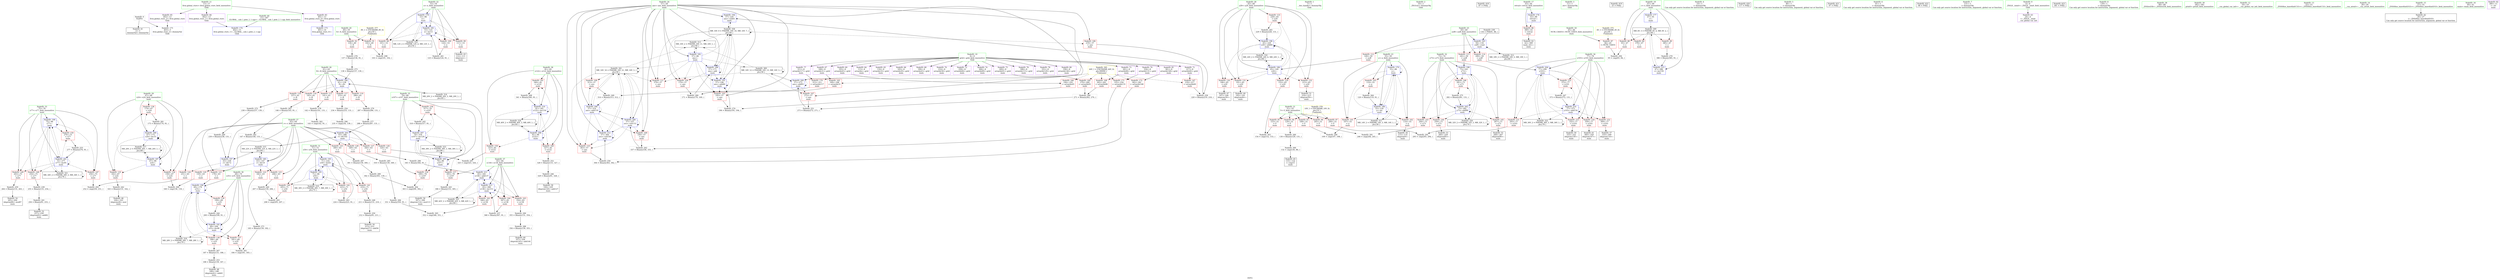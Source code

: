 digraph "SVFG" {
	label="SVFG";

	Node0x558682beabe0 [shape=record,color=grey,label="{NodeID: 0\nNullPtr}"];
	Node0x558682beabe0 -> Node0x558682bf0c40[style=solid];
	Node0x558682beabe0 -> Node0x558682c228b0[style=solid];
	Node0x558682c2b840 [shape=record,color=grey,label="{NodeID: 277\n288 = Binary(287, 131, )\n}"];
	Node0x558682c2b840 -> Node0x558682c1e150[style=solid];
	Node0x558682c1da00 [shape=record,color=blue,label="{NodeID: 194\n57\<--220\nans\<--sub61\nmain\n}"];
	Node0x558682c1da00 -> Node0x558682c49a80[style=dashed];
	Node0x558682c1b690 [shape=record,color=red,label="{NodeID: 111\n379\<--57\n\<--ans\nmain\n}"];
	Node0x558682bee4a0 [shape=record,color=green,label="{NodeID: 28\n65\<--66\ny20\<--y20_field_insensitive\nmain\n}"];
	Node0x558682bee4a0 -> Node0x558682c20350[style=solid];
	Node0x558682bee4a0 -> Node0x558682c20420[style=solid];
	Node0x558682bee4a0 -> Node0x558682c204f0[style=solid];
	Node0x558682bee4a0 -> Node0x558682c205c0[style=solid];
	Node0x558682bee4a0 -> Node0x558682c20690[style=solid];
	Node0x558682bee4a0 -> Node0x558682c231a0[style=solid];
	Node0x558682bee4a0 -> Node0x558682c1dba0[style=solid];
	Node0x558682c2e240 [shape=record,color=grey,label="{NodeID: 305\n352 = cmp(348, 351, )\n}"];
	Node0x558682c20b70 [shape=record,color=red,label="{NodeID: 139\n199\<--69\n\<--x35\nmain\n}"];
	Node0x558682c20b70 -> Node0x558682c276b0[style=solid];
	Node0x558682bf1870 [shape=record,color=black,label="{NodeID: 56\n307\<--306\nidxprom114\<--mul113\nmain\n}"];
	Node0x558682c27fb0 [shape=record,color=grey,label="{NodeID: 250\n212 = Binary(91, 211, )\n}"];
	Node0x558682c27fb0 -> Node0x558682bf1390[style=solid];
	Node0x558682c22230 [shape=record,color=red,label="{NodeID: 167\n218\<--217\n\<--arrayidx60\nmain\n}"];
	Node0x558682c22230 -> Node0x558682c1f330[style=solid];
	Node0x558682c1cea0 [shape=record,color=purple,label="{NodeID: 84\n402\<--13\nllvm.global_ctors_1\<--llvm.global_ctors\nGlob }"];
	Node0x558682c1cea0 -> Node0x558682c227e0[style=solid];
	Node0x558682beaac0 [shape=record,color=green,label="{NodeID: 1\n7\<--1\n__dso_handle\<--dummyObj\nGlob }"];
	Node0x558682c2b9c0 [shape=record,color=grey,label="{NodeID: 278\n142 = Binary(141, 131, )\n}"];
	Node0x558682c2b9c0 -> Node0x558682c2ddc0[style=solid];
	Node0x558682c1dad0 [shape=record,color=blue,label="{NodeID: 195\n71\<--224\nx50\<--inc63\nmain\n}"];
	Node0x558682c1dad0 -> Node0x558682c20c40[style=dashed];
	Node0x558682c1dad0 -> Node0x558682c20d10[style=dashed];
	Node0x558682c1dad0 -> Node0x558682c20de0[style=dashed];
	Node0x558682c1dad0 -> Node0x558682c1d930[style=dashed];
	Node0x558682c1dad0 -> Node0x558682c1dad0[style=dashed];
	Node0x558682c1dad0 -> Node0x558682c3d780[style=dashed];
	Node0x558682c1b760 [shape=record,color=red,label="{NodeID: 112\n149\<--59\n\<--yoff\nmain\n}"];
	Node0x558682c1b760 -> Node0x558682c231a0[style=solid];
	Node0x558682bee570 [shape=record,color=green,label="{NodeID: 29\n67\<--68\nx24\<--x24_field_insensitive\nmain\n}"];
	Node0x558682bee570 -> Node0x558682c20760[style=solid];
	Node0x558682bee570 -> Node0x558682c20830[style=solid];
	Node0x558682bee570 -> Node0x558682c20900[style=solid];
	Node0x558682bee570 -> Node0x558682c23270[style=solid];
	Node0x558682bee570 -> Node0x558682c23410[style=solid];
	Node0x558682c2e3c0 [shape=record,color=grey,label="{NodeID: 306\n160 = cmp(158, 159, )\n}"];
	Node0x558682c20c40 [shape=record,color=red,label="{NodeID: 140\n205\<--71\n\<--x50\nmain\n}"];
	Node0x558682c20c40 -> Node0x558682c2d040[style=solid];
	Node0x558682bf1940 [shape=record,color=black,label="{NodeID: 57\n310\<--309\nidxprom116\<--\nmain\n}"];
	Node0x558682c1e8b0 [shape=record,color=grey,label="{NodeID: 251\n273 = Binary(272, 271, )\n}"];
	Node0x558682c1e8b0 -> Node0x558682c1dee0[style=solid];
	Node0x558682c22300 [shape=record,color=red,label="{NodeID: 168\n262\<--261\n\<--arrayidx86\nmain\n}"];
	Node0x558682c22300 -> Node0x558682c2a7c0[style=solid];
	Node0x558682c1cf70 [shape=record,color=purple,label="{NodeID: 85\n403\<--13\nllvm.global_ctors_2\<--llvm.global_ctors\nGlob }"];
	Node0x558682c1cf70 -> Node0x558682c228b0[style=solid];
	Node0x558682bf0860 [shape=record,color=green,label="{NodeID: 2\n10\<--1\n_ZSt3cin\<--dummyObj\nGlob }"];
	Node0x558682c2bb40 [shape=record,color=grey,label="{NodeID: 279\n287 = Binary(286, 131, )\n}"];
	Node0x558682c2bb40 -> Node0x558682c2b840[style=solid];
	Node0x558682c1dba0 [shape=record,color=blue,label="{NodeID: 196\n65\<--229\ny20\<--add66\nmain\n}"];
	Node0x558682c1dba0 -> Node0x558682c20350[style=dashed];
	Node0x558682c1dba0 -> Node0x558682c20420[style=dashed];
	Node0x558682c1dba0 -> Node0x558682c204f0[style=dashed];
	Node0x558682c1dba0 -> Node0x558682c205c0[style=dashed];
	Node0x558682c1dba0 -> Node0x558682c20690[style=dashed];
	Node0x558682c1dba0 -> Node0x558682c1dba0[style=dashed];
	Node0x558682c1dba0 -> Node0x558682c3c880[style=dashed];
	Node0x558682c1b830 [shape=record,color=red,label="{NodeID: 113\n241\<--59\n\<--yoff\nmain\n}"];
	Node0x558682c1b830 -> Node0x558682c1dd40[style=solid];
	Node0x558682bee640 [shape=record,color=green,label="{NodeID: 30\n69\<--70\nx35\<--x35_field_insensitive\nmain\n}"];
	Node0x558682bee640 -> Node0x558682c209d0[style=solid];
	Node0x558682bee640 -> Node0x558682c20aa0[style=solid];
	Node0x558682bee640 -> Node0x558682c20b70[style=solid];
	Node0x558682bee640 -> Node0x558682c234e0[style=solid];
	Node0x558682bee640 -> Node0x558682c1d860[style=solid];
	Node0x558682c20d10 [shape=record,color=red,label="{NodeID: 141\n210\<--71\n\<--x50\nmain\n}"];
	Node0x558682c20d10 -> Node0x558682c27cb0[style=solid];
	Node0x558682c1ba80 [shape=record,color=black,label="{NodeID: 58\n330\<--329\nidxprom128\<--add127\nmain\n}"];
	Node0x558682c69050 [shape=record,color=black,label="{NodeID: 418\n87 = PHI()\n}"];
	Node0x558682c1ea30 [shape=record,color=grey,label="{NodeID: 252\n328 = Binary(131, 327, )\n}"];
	Node0x558682c1ea30 -> Node0x558682c279b0[style=solid];
	Node0x558682c223d0 [shape=record,color=red,label="{NodeID: 169\n270\<--269\n\<--arrayidx91\nmain\n}"];
	Node0x558682c223d0 -> Node0x558682c2a7c0[style=solid];
	Node0x558682c1d040 [shape=record,color=red,label="{NodeID: 86\n389\<--43\n\<--retval\nmain\n}"];
	Node0x558682c1d040 -> Node0x558682c1bcc0[style=solid];
	Node0x558682bf08f0 [shape=record,color=green,label="{NodeID: 3\n11\<--1\n.str\<--dummyObj\nGlob }"];
	Node0x558682c2bcc0 [shape=record,color=grey,label="{NodeID: 280\n171 = Binary(170, 169, )\n}"];
	Node0x558682c2bcc0 -> Node0x558682c23340[style=solid];
	Node0x558682c1dc70 [shape=record,color=blue,label="{NodeID: 197\n63\<--239\nr\<--div72\nmain\n}"];
	Node0x558682c1dc70 -> Node0x558682c1ff40[style=dashed];
	Node0x558682c1dc70 -> Node0x558682c3c790[style=dashed];
	Node0x558682c1b900 [shape=record,color=red,label="{NodeID: 114\n290\<--59\n\<--yoff\nmain\n}"];
	Node0x558682c1b900 -> Node0x558682c1e220[style=solid];
	Node0x558682bee710 [shape=record,color=green,label="{NodeID: 31\n71\<--72\nx50\<--x50_field_insensitive\nmain\n}"];
	Node0x558682bee710 -> Node0x558682c20c40[style=solid];
	Node0x558682bee710 -> Node0x558682c20d10[style=solid];
	Node0x558682bee710 -> Node0x558682c20de0[style=solid];
	Node0x558682bee710 -> Node0x558682c1d930[style=solid];
	Node0x558682bee710 -> Node0x558682c1dad0[style=solid];
	Node0x558682c20de0 [shape=record,color=red,label="{NodeID: 142\n223\<--71\n\<--x50\nmain\n}"];
	Node0x558682c20de0 -> Node0x558682c2a340[style=solid];
	Node0x558682c1bb10 [shape=record,color=black,label="{NodeID: 59\n333\<--332\nidxprom130\<--\nmain\n}"];
	Node0x558682c689b0 [shape=record,color=black,label="{NodeID: 419\n25 = PHI()\n}"];
	Node0x558682c1ebb0 [shape=record,color=grey,label="{NodeID: 253\n188 = Binary(139, 187, )\n}"];
	Node0x558682c1ebb0 -> Node0x558682bf11f0[style=solid];
	Node0x558682c224a0 [shape=record,color=red,label="{NodeID: 170\n312\<--311\n\<--arrayidx117\nmain\n}"];
	Node0x558682c224a0 -> Node0x558682c27e30[style=solid];
	Node0x558682c1d110 [shape=record,color=red,label="{NodeID: 87\n94\<--45\n\<--NUM_CASES\nmain\n}"];
	Node0x558682c1d110 -> Node0x558682c2d1c0[style=solid];
	Node0x558682bef400 [shape=record,color=green,label="{NodeID: 4\n14\<--1\n\<--dummyObj\nCan only get source location for instruction, argument, global var or function.}"];
	Node0x558682c2be40 [shape=record,color=grey,label="{NodeID: 281\n175 = Binary(174, 91, )\n}"];
	Node0x558682c2be40 -> Node0x558682c23410[style=solid];
	Node0x558682c1dd40 [shape=record,color=blue,label="{NodeID: 198\n73\<--241\ny73\<--\nmain\n}"];
	Node0x558682c1dd40 -> Node0x558682c20eb0[style=dashed];
	Node0x558682c1dd40 -> Node0x558682c20f80[style=dashed];
	Node0x558682c1dd40 -> Node0x558682c21050[style=dashed];
	Node0x558682c1dd40 -> Node0x558682c21120[style=dashed];
	Node0x558682c1dd40 -> Node0x558682c1e080[style=dashed];
	Node0x558682c1dd40 -> Node0x558682c3dc80[style=dashed];
	Node0x558682c1b9d0 [shape=record,color=red,label="{NodeID: 115\n141\<--61\n\<--R\nmain\n}"];
	Node0x558682c1b9d0 -> Node0x558682c2b9c0[style=solid];
	Node0x558682bee7e0 [shape=record,color=green,label="{NodeID: 32\n73\<--74\ny73\<--y73_field_insensitive\nmain\n}"];
	Node0x558682bee7e0 -> Node0x558682c20eb0[style=solid];
	Node0x558682bee7e0 -> Node0x558682c20f80[style=solid];
	Node0x558682bee7e0 -> Node0x558682c21050[style=solid];
	Node0x558682bee7e0 -> Node0x558682c21120[style=solid];
	Node0x558682bee7e0 -> Node0x558682c1dd40[style=solid];
	Node0x558682bee7e0 -> Node0x558682c1e080[style=solid];
	Node0x558682c3a180 [shape=record,color=black,label="{NodeID: 309\nMR_6V_3 = PHI(MR_6V_4, MR_6V_2, )\npts\{48 \}\n}"];
	Node0x558682c3a180 -> Node0x558682c1d1e0[style=dashed];
	Node0x558682c3a180 -> Node0x558682c1d2b0[style=dashed];
	Node0x558682c3a180 -> Node0x558682c1d380[style=dashed];
	Node0x558682c3a180 -> Node0x558682c25940[style=dashed];
	Node0x558682c20eb0 [shape=record,color=red,label="{NodeID: 143\n244\<--73\n\<--y73\nmain\n}"];
	Node0x558682c20eb0 -> Node0x558682c2cd40[style=solid];
	Node0x558682c1bba0 [shape=record,color=black,label="{NodeID: 60\n357\<--356\nidxprom145\<--add144\nmain\n}"];
	Node0x558682c69270 [shape=record,color=black,label="{NodeID: 420\n117 = PHI()\n}"];
	Node0x558682c1ed30 [shape=record,color=grey,label="{NodeID: 254\n234 = Binary(233, 131, )\n}"];
	Node0x558682c1ed30 -> Node0x558682c2d4c0[style=solid];
	Node0x558682c22570 [shape=record,color=red,label="{NodeID: 171\n335\<--334\n\<--arrayidx131\nmain\n}"];
	Node0x558682c22570 -> Node0x558682c2a1c0[style=solid];
	Node0x558682c1d1e0 [shape=record,color=red,label="{NodeID: 88\n93\<--47\n\<--c\nmain\n}"];
	Node0x558682c1d1e0 -> Node0x558682c2d1c0[style=solid];
	Node0x558682bef490 [shape=record,color=green,label="{NodeID: 5\n86\<--1\n\<--dummyObj\nCan only get source location for instruction, argument, global var or function.}"];
	Node0x558682c2bfc0 [shape=record,color=grey,label="{NodeID: 282\n147 = Binary(146, 131, )\n}"];
	Node0x558682c2bfc0 -> Node0x558682c230d0[style=solid];
	Node0x558682c1de10 [shape=record,color=blue,label="{NodeID: 199\n75\<--86\nx77\<--\nmain\n}"];
	Node0x558682c1de10 -> Node0x558682c211f0[style=dashed];
	Node0x558682c1de10 -> Node0x558682c212c0[style=dashed];
	Node0x558682c1de10 -> Node0x558682c21390[style=dashed];
	Node0x558682c1de10 -> Node0x558682c21460[style=dashed];
	Node0x558682c1de10 -> Node0x558682c1de10[style=dashed];
	Node0x558682c1de10 -> Node0x558682c1dfb0[style=dashed];
	Node0x558682c1de10 -> Node0x558682c3e180[style=dashed];
	Node0x558682c1f8c0 [shape=record,color=red,label="{NodeID: 116\n145\<--61\n\<--R\nmain\n}"];
	Node0x558682c1f8c0 -> Node0x558682c2c140[style=solid];
	Node0x558682bee8b0 [shape=record,color=green,label="{NodeID: 33\n75\<--76\nx77\<--x77_field_insensitive\nmain\n}"];
	Node0x558682bee8b0 -> Node0x558682c211f0[style=solid];
	Node0x558682bee8b0 -> Node0x558682c212c0[style=solid];
	Node0x558682bee8b0 -> Node0x558682c21390[style=solid];
	Node0x558682bee8b0 -> Node0x558682c21460[style=solid];
	Node0x558682bee8b0 -> Node0x558682c1de10[style=solid];
	Node0x558682bee8b0 -> Node0x558682c1dfb0[style=solid];
	Node0x558682c3a680 [shape=record,color=black,label="{NodeID: 310\nMR_12V_2 = PHI(MR_12V_4, MR_12V_1, )\npts\{54 \}\n}"];
	Node0x558682c3a680 -> Node0x558682c22b20[style=dashed];
	Node0x558682c20f80 [shape=record,color=red,label="{NodeID: 144\n259\<--73\n\<--y73\nmain\n}"];
	Node0x558682c20f80 -> Node0x558682bf1600[style=solid];
	Node0x558682c1bc30 [shape=record,color=black,label="{NodeID: 61\n360\<--359\nidxprom147\<--\nmain\n}"];
	Node0x558682c69370 [shape=record,color=black,label="{NodeID: 421\n97 = PHI()\n}"];
	Node0x558682c1eeb0 [shape=record,color=grey,label="{NodeID: 255\n277 = Binary(276, 91, )\n}"];
	Node0x558682c1eeb0 -> Node0x558682c1dfb0[style=solid];
	Node0x558682c22640 [shape=record,color=red,label="{NodeID: 172\n362\<--361\n\<--arrayidx148\nmain\n}"];
	Node0x558682c22640 -> Node0x558682c1f030[style=solid];
	Node0x558682c1d2b0 [shape=record,color=red,label="{NodeID: 89\n378\<--47\n\<--c\nmain\n}"];
	Node0x558682bef520 [shape=record,color=green,label="{NodeID: 6\n91\<--1\n\<--dummyObj\nCan only get source location for instruction, argument, global var or function.}"];
	Node0x558682c2c140 [shape=record,color=grey,label="{NodeID: 283\n146 = Binary(145, 91, )\n}"];
	Node0x558682c2c140 -> Node0x558682c2bfc0[style=solid];
	Node0x558682c1dee0 [shape=record,color=blue,label="{NodeID: 200\n57\<--273\nans\<--add93\nmain\n}"];
	Node0x558682c1dee0 -> Node0x558682c1b350[style=dashed];
	Node0x558682c1dee0 -> Node0x558682c1dee0[style=dashed];
	Node0x558682c1dee0 -> Node0x558682c4d990[style=dashed];
	Node0x558682c1f990 [shape=record,color=red,label="{NodeID: 117\n233\<--61\n\<--R\nmain\n}"];
	Node0x558682c1f990 -> Node0x558682c1ed30[style=solid];
	Node0x558682bee980 [shape=record,color=green,label="{NodeID: 34\n77\<--78\ny103\<--y103_field_insensitive\nmain\n}"];
	Node0x558682bee980 -> Node0x558682c21530[style=solid];
	Node0x558682bee980 -> Node0x558682c21600[style=solid];
	Node0x558682bee980 -> Node0x558682c216d0[style=solid];
	Node0x558682bee980 -> Node0x558682c217a0[style=solid];
	Node0x558682bee980 -> Node0x558682c21870[style=solid];
	Node0x558682bee980 -> Node0x558682c1e220[style=solid];
	Node0x558682bee980 -> Node0x558682c25870[style=solid];
	Node0x558682c3ab80 [shape=record,color=black,label="{NodeID: 311\nMR_14V_2 = PHI(MR_14V_3, MR_14V_1, )\npts\{56 \}\n}"];
	Node0x558682c3ab80 -> Node0x558682c22bf0[style=dashed];
	Node0x558682c3ab80 -> Node0x558682c3ab80[style=dashed];
	Node0x558682c21050 [shape=record,color=red,label="{NodeID: 145\n267\<--73\n\<--y73\nmain\n}"];
	Node0x558682c21050 -> Node0x558682bf17a0[style=solid];
	Node0x558682c1bcc0 [shape=record,color=black,label="{NodeID: 62\n42\<--389\nmain_ret\<--\nmain\n}"];
	Node0x558682c694d0 [shape=record,color=black,label="{NodeID: 422\n98 = PHI()\n}"];
	Node0x558682c1f030 [shape=record,color=grey,label="{NodeID: 256\n364 = Binary(363, 362, )\n}"];
	Node0x558682c1f030 -> Node0x558682c256d0[style=solid];
	Node0x558682c22710 [shape=record,color=blue,label="{NodeID: 173\n401\<--14\nllvm.global_ctors_0\<--\nGlob }"];
	Node0x558682c1d380 [shape=record,color=red,label="{NodeID: 90\n385\<--47\n\<--c\nmain\n}"];
	Node0x558682c1d380 -> Node0x558682c2adc0[style=solid];
	Node0x558682bef5b0 [shape=record,color=green,label="{NodeID: 7\n131\<--1\n\<--dummyObj\nCan only get source location for instruction, argument, global var or function.}"];
	Node0x558682c2c2c0 [shape=record,color=grey,label="{NodeID: 284\n351 = Binary(350, 91, )\n}"];
	Node0x558682c2c2c0 -> Node0x558682c2e240[style=solid];
	Node0x558682c1dfb0 [shape=record,color=blue,label="{NodeID: 201\n75\<--277\nx77\<--inc95\nmain\n}"];
	Node0x558682c1dfb0 -> Node0x558682c211f0[style=dashed];
	Node0x558682c1dfb0 -> Node0x558682c212c0[style=dashed];
	Node0x558682c1dfb0 -> Node0x558682c21390[style=dashed];
	Node0x558682c1dfb0 -> Node0x558682c21460[style=dashed];
	Node0x558682c1dfb0 -> Node0x558682c1de10[style=dashed];
	Node0x558682c1dfb0 -> Node0x558682c1dfb0[style=dashed];
	Node0x558682c1dfb0 -> Node0x558682c3e180[style=dashed];
	Node0x558682c1fa60 [shape=record,color=red,label="{NodeID: 118\n237\<--61\n\<--R\nmain\n}"];
	Node0x558682c1fa60 -> Node0x558682c2b0c0[style=solid];
	Node0x558682beea50 [shape=record,color=green,label="{NodeID: 35\n79\<--80\nx107\<--x107_field_insensitive\nmain\n}"];
	Node0x558682beea50 -> Node0x558682c21940[style=solid];
	Node0x558682beea50 -> Node0x558682c21a10[style=solid];
	Node0x558682beea50 -> Node0x558682c21ae0[style=solid];
	Node0x558682beea50 -> Node0x558682c1e2f0[style=solid];
	Node0x558682beea50 -> Node0x558682c1e490[style=solid];
	Node0x558682c24050 [shape=record,color=yellow,style=double,label="{NodeID: 395\n44V_1 = ENCHI(MR_44V_0)\npts\{90000 \}\nFun[main]}"];
	Node0x558682c24050 -> Node0x558682c22090[style=dashed];
	Node0x558682c24050 -> Node0x558682c22160[style=dashed];
	Node0x558682c24050 -> Node0x558682c22230[style=dashed];
	Node0x558682c24050 -> Node0x558682c22300[style=dashed];
	Node0x558682c24050 -> Node0x558682c223d0[style=dashed];
	Node0x558682c24050 -> Node0x558682c224a0[style=dashed];
	Node0x558682c24050 -> Node0x558682c22570[style=dashed];
	Node0x558682c24050 -> Node0x558682c22640[style=dashed];
	Node0x558682c3b080 [shape=record,color=black,label="{NodeID: 312\nMR_18V_2 = PHI(MR_18V_3, MR_18V_1, )\npts\{60 \}\n}"];
	Node0x558682c3b080 -> Node0x558682c22f30[style=dashed];
	Node0x558682c21120 [shape=record,color=red,label="{NodeID: 146\n281\<--73\n\<--y73\nmain\n}"];
	Node0x558682c21120 -> Node0x558682c2b540[style=solid];
	Node0x558682c1bd90 [shape=record,color=purple,label="{NodeID: 63\n24\<--4\n\<--_ZStL8__ioinit\n__cxx_global_var_init\n}"];
	Node0x558682c695a0 [shape=record,color=black,label="{NodeID: 423\n381 = PHI()\n}"];
	Node0x558682c1f1b0 [shape=record,color=grey,label="{NodeID: 257\n368 = Binary(367, 91, )\n}"];
	Node0x558682c1f1b0 -> Node0x558682c257a0[style=solid];
	Node0x558682c227e0 [shape=record,color=blue,label="{NodeID: 174\n402\<--15\nllvm.global_ctors_1\<--_GLOBAL__sub_I_ploh_2_1.cpp\nGlob }"];
	Node0x558682c1d450 [shape=record,color=red,label="{NodeID: 91\n102\<--49\n\<--X\nmain\n}"];
	Node0x558682c1d450 -> Node0x558682c2d7c0[style=solid];
	Node0x558682beaf00 [shape=record,color=green,label="{NodeID: 8\n139\<--1\n\<--dummyObj\nCan only get source location for instruction, argument, global var or function.}"];
	Node0x558682c2c440 [shape=record,color=grey,label="{NodeID: 285\n350 = Binary(139, 349, )\n}"];
	Node0x558682c2c440 -> Node0x558682c2c2c0[style=solid];
	Node0x558682c1e080 [shape=record,color=blue,label="{NodeID: 202\n73\<--282\ny73\<--add98\nmain\n}"];
	Node0x558682c1e080 -> Node0x558682c20eb0[style=dashed];
	Node0x558682c1e080 -> Node0x558682c20f80[style=dashed];
	Node0x558682c1e080 -> Node0x558682c21050[style=dashed];
	Node0x558682c1e080 -> Node0x558682c21120[style=dashed];
	Node0x558682c1e080 -> Node0x558682c1e080[style=dashed];
	Node0x558682c1e080 -> Node0x558682c3dc80[style=dashed];
	Node0x558682c1fb30 [shape=record,color=red,label="{NodeID: 119\n286\<--61\n\<--R\nmain\n}"];
	Node0x558682c1fb30 -> Node0x558682c2bb40[style=solid];
	Node0x558682beeb20 [shape=record,color=green,label="{NodeID: 36\n81\<--82\nx122\<--x122_field_insensitive\nmain\n}"];
	Node0x558682beeb20 -> Node0x558682c21bb0[style=solid];
	Node0x558682beeb20 -> Node0x558682c21c80[style=solid];
	Node0x558682beeb20 -> Node0x558682c21d50[style=solid];
	Node0x558682beeb20 -> Node0x558682c1e560[style=solid];
	Node0x558682beeb20 -> Node0x558682c1e700[style=solid];
	Node0x558682c3b580 [shape=record,color=black,label="{NodeID: 313\nMR_16V_2 = PHI(MR_16V_11, MR_16V_1, )\npts\{58 \}\n}"];
	Node0x558682c3b580 -> Node0x558682c22e60[style=dashed];
	Node0x558682c211f0 [shape=record,color=red,label="{NodeID: 147\n250\<--75\n\<--x77\nmain\n}"];
	Node0x558682c211f0 -> Node0x558682c2cec0[style=solid];
	Node0x558682c1be60 [shape=record,color=purple,label="{NodeID: 64\n113\<--8\narrayidx\<--grid\nmain\n}"];
	Node0x558682c44580 [shape=record,color=black,label="{NodeID: 341\nMR_16V_16 = PHI(MR_16V_21, MR_16V_3, )\npts\{58 \}\n}"];
	Node0x558682c44580 -> Node0x558682c1b420[style=dashed];
	Node0x558682c44580 -> Node0x558682c1b4f0[style=dashed];
	Node0x558682c44580 -> Node0x558682c1b5c0[style=dashed];
	Node0x558682c44580 -> Node0x558682c1b690[style=dashed];
	Node0x558682c44580 -> Node0x558682c1e3c0[style=dashed];
	Node0x558682c44580 -> Node0x558682c1e630[style=dashed];
	Node0x558682c44580 -> Node0x558682c256d0[style=dashed];
	Node0x558682c44580 -> Node0x558682c3b580[style=dashed];
	Node0x558682c44580 -> Node0x558682c44580[style=dashed];
	Node0x558682c1f330 [shape=record,color=grey,label="{NodeID: 258\n220 = Binary(219, 218, )\n}"];
	Node0x558682c1f330 -> Node0x558682c1da00[style=solid];
	Node0x558682c228b0 [shape=record,color=blue, style = dotted,label="{NodeID: 175\n403\<--3\nllvm.global_ctors_2\<--dummyVal\nGlob }"];
	Node0x558682c1d520 [shape=record,color=red,label="{NodeID: 92\n136\<--49\n\<--X\nmain\n}"];
	Node0x558682c1d520 -> Node0x558682c2b6c0[style=solid];
	Node0x558682beaf90 [shape=record,color=green,label="{NodeID: 9\n4\<--6\n_ZStL8__ioinit\<--_ZStL8__ioinit_field_insensitive\nGlob }"];
	Node0x558682beaf90 -> Node0x558682c1bd90[style=solid];
	Node0x558682c4d990 [shape=record,color=black,label="{NodeID: 369\nMR_16V_12 = PHI(MR_16V_13, MR_16V_3, )\npts\{58 \}\n}"];
	Node0x558682c4d990 -> Node0x558682c1b350[style=dashed];
	Node0x558682c4d990 -> Node0x558682c1b690[style=dashed];
	Node0x558682c4d990 -> Node0x558682c1dee0[style=dashed];
	Node0x558682c4d990 -> Node0x558682c3b580[style=dashed];
	Node0x558682c4d990 -> Node0x558682c4d990[style=dashed];
	Node0x558682c2c5c0 [shape=record,color=grey,label="{NodeID: 286\n345 = Binary(344, 91, )\n}"];
	Node0x558682c2c5c0 -> Node0x558682c1e7d0[style=solid];
	Node0x558682c1e150 [shape=record,color=blue,label="{NodeID: 203\n63\<--288\nr\<--div102\nmain\n}"];
	Node0x558682c1e150 -> Node0x558682c20010[style=dashed];
	Node0x558682c1e150 -> Node0x558682c200e0[style=dashed];
	Node0x558682c1e150 -> Node0x558682c201b0[style=dashed];
	Node0x558682c1e150 -> Node0x558682c20280[style=dashed];
	Node0x558682c1e150 -> Node0x558682c3c790[style=dashed];
	Node0x558682c1fc00 [shape=record,color=red,label="{NodeID: 120\n159\<--63\n\<--r\nmain\n}"];
	Node0x558682c1fc00 -> Node0x558682c2e3c0[style=solid];
	Node0x558682beebf0 [shape=record,color=green,label="{NodeID: 37\n83\<--84\nx136\<--x136_field_insensitive\nmain\n}"];
	Node0x558682beebf0 -> Node0x558682c21e20[style=solid];
	Node0x558682beebf0 -> Node0x558682c21ef0[style=solid];
	Node0x558682beebf0 -> Node0x558682c21fc0[style=solid];
	Node0x558682beebf0 -> Node0x558682c1e7d0[style=solid];
	Node0x558682beebf0 -> Node0x558682c257a0[style=solid];
	Node0x558682c3ba80 [shape=record,color=black,label="{NodeID: 314\nMR_20V_2 = PHI(MR_20V_3, MR_20V_1, )\npts\{62 \}\n}"];
	Node0x558682c3ba80 -> Node0x558682c23000[style=dashed];
	Node0x558682c212c0 [shape=record,color=red,label="{NodeID: 148\n254\<--75\n\<--x77\nmain\n}"];
	Node0x558682c212c0 -> Node0x558682c26f30[style=solid];
	Node0x558682c1bf30 [shape=record,color=purple,label="{NodeID: 65\n116\<--8\narrayidx10\<--grid\nmain\n}"];
	Node0x558682c1f4b0 [shape=record,color=grey,label="{NodeID: 259\n264 = Binary(131, 263, )\n}"];
	Node0x558682c1f4b0 -> Node0x558682bf16d0[style=solid];
	Node0x558682c22980 [shape=record,color=blue,label="{NodeID: 176\n43\<--86\nretval\<--\nmain\n}"];
	Node0x558682c22980 -> Node0x558682c1d040[style=dashed];
	Node0x558682c1d5f0 [shape=record,color=red,label="{NodeID: 93\n108\<--51\n\<--Y\nmain\n}"];
	Node0x558682c1d5f0 -> Node0x558682c2d940[style=solid];
	Node0x558682beb020 [shape=record,color=green,label="{NodeID: 10\n8\<--9\ngrid\<--grid_field_insensitive\nGlob }"];
	Node0x558682beb020 -> Node0x558682c1be60[style=solid];
	Node0x558682beb020 -> Node0x558682c1bf30[style=solid];
	Node0x558682beb020 -> Node0x558682c1c000[style=solid];
	Node0x558682beb020 -> Node0x558682c1c0d0[style=solid];
	Node0x558682beb020 -> Node0x558682c1c1a0[style=solid];
	Node0x558682beb020 -> Node0x558682c1c270[style=solid];
	Node0x558682beb020 -> Node0x558682c1c340[style=solid];
	Node0x558682beb020 -> Node0x558682c1c410[style=solid];
	Node0x558682beb020 -> Node0x558682c1c4e0[style=solid];
	Node0x558682beb020 -> Node0x558682c1c5b0[style=solid];
	Node0x558682beb020 -> Node0x558682c1c680[style=solid];
	Node0x558682beb020 -> Node0x558682c1c750[style=solid];
	Node0x558682beb020 -> Node0x558682c1c820[style=solid];
	Node0x558682beb020 -> Node0x558682c1c8f0[style=solid];
	Node0x558682beb020 -> Node0x558682c1c9c0[style=solid];
	Node0x558682beb020 -> Node0x558682c1ca90[style=solid];
	Node0x558682beb020 -> Node0x558682c1cb60[style=solid];
	Node0x558682beb020 -> Node0x558682c1cc30[style=solid];
	Node0x558682c2c740 [shape=record,color=grey,label="{NodeID: 287\n301 = Binary(139, 300, )\n}"];
	Node0x558682c2c740 -> Node0x558682c2ca40[style=solid];
	Node0x558682c1e220 [shape=record,color=blue,label="{NodeID: 204\n77\<--290\ny103\<--\nmain\n}"];
	Node0x558682c1e220 -> Node0x558682c21530[style=dashed];
	Node0x558682c1e220 -> Node0x558682c21600[style=dashed];
	Node0x558682c1e220 -> Node0x558682c216d0[style=dashed];
	Node0x558682c1e220 -> Node0x558682c217a0[style=dashed];
	Node0x558682c1e220 -> Node0x558682c21870[style=dashed];
	Node0x558682c1e220 -> Node0x558682c25870[style=dashed];
	Node0x558682c1e220 -> Node0x558682c3e680[style=dashed];
	Node0x558682c1fcd0 [shape=record,color=red,label="{NodeID: 121\n178\<--63\n\<--r\nmain\n}"];
	Node0x558682c1fcd0 -> Node0x558682c234e0[style=solid];
	Node0x558682beecc0 [shape=record,color=green,label="{NodeID: 38\n88\<--89\n_ZNSirsERi\<--_ZNSirsERi_field_insensitive\n}"];
	Node0x558682c3c790 [shape=record,color=black,label="{NodeID: 315\nMR_22V_2 = PHI(MR_22V_4, MR_22V_1, )\npts\{64 \}\n}"];
	Node0x558682c3c790 -> Node0x558682c230d0[style=dashed];
	Node0x558682c3c790 -> Node0x558682c1dc70[style=dashed];
	Node0x558682c3c790 -> Node0x558682c1e150[style=dashed];
	Node0x558682c21390 [shape=record,color=red,label="{NodeID: 149\n263\<--75\n\<--x77\nmain\n}"];
	Node0x558682c21390 -> Node0x558682c1f4b0[style=solid];
	Node0x558682c1c000 [shape=record,color=purple,label="{NodeID: 66\n165\<--8\narrayidx29\<--grid\nmain\n}"];
	Node0x558682c1f630 [shape=record,color=grey,label="{NodeID: 260\n130 = Binary(129, 131, )\n}"];
	Node0x558682c1f630 -> Node0x558682c2dac0[style=solid];
	Node0x558682c22a50 [shape=record,color=blue,label="{NodeID: 177\n47\<--91\nc\<--\nmain\n}"];
	Node0x558682c22a50 -> Node0x558682c3a180[style=dashed];
	Node0x558682c1d6c0 [shape=record,color=red,label="{NodeID: 94\n129\<--51\n\<--Y\nmain\n}"];
	Node0x558682c1d6c0 -> Node0x558682c1f630[style=solid];
	Node0x558682bef6a0 [shape=record,color=green,label="{NodeID: 11\n13\<--17\nllvm.global_ctors\<--llvm.global_ctors_field_insensitive\nGlob }"];
	Node0x558682bef6a0 -> Node0x558682c1cdd0[style=solid];
	Node0x558682bef6a0 -> Node0x558682c1cea0[style=solid];
	Node0x558682bef6a0 -> Node0x558682c1cf70[style=solid];
	Node0x558682c2c8c0 [shape=record,color=grey,label="{NodeID: 288\n356 = Binary(139, 355, )\n}"];
	Node0x558682c2c8c0 -> Node0x558682c1bba0[style=solid];
	Node0x558682c1e2f0 [shape=record,color=blue,label="{NodeID: 205\n79\<--86\nx107\<--\nmain\n}"];
	Node0x558682c1e2f0 -> Node0x558682c21940[style=dashed];
	Node0x558682c1e2f0 -> Node0x558682c21a10[style=dashed];
	Node0x558682c1e2f0 -> Node0x558682c21ae0[style=dashed];
	Node0x558682c1e2f0 -> Node0x558682c1e2f0[style=dashed];
	Node0x558682c1e2f0 -> Node0x558682c1e490[style=dashed];
	Node0x558682c1e2f0 -> Node0x558682c3eb80[style=dashed];
	Node0x558682c1fda0 [shape=record,color=red,label="{NodeID: 122\n182\<--63\n\<--r\nmain\n}"];
	Node0x558682c1fda0 -> Node0x558682c2af40[style=solid];
	Node0x558682bf0aa0 [shape=record,color=green,label="{NodeID: 39\n382\<--383\nprintf\<--printf_field_insensitive\n}"];
	Node0x558682c3c880 [shape=record,color=black,label="{NodeID: 316\nMR_24V_2 = PHI(MR_24V_6, MR_24V_1, )\npts\{66 \}\n}"];
	Node0x558682c3c880 -> Node0x558682c231a0[style=dashed];
	Node0x558682c3c880 -> Node0x558682c3c880[style=dashed];
	Node0x558682c21460 [shape=record,color=red,label="{NodeID: 150\n276\<--75\n\<--x77\nmain\n}"];
	Node0x558682c21460 -> Node0x558682c1eeb0[style=solid];
	Node0x558682c1c0d0 [shape=record,color=purple,label="{NodeID: 67\n168\<--8\narrayidx31\<--grid\nmain\n}"];
	Node0x558682c1c0d0 -> Node0x558682c22090[style=solid];
	Node0x558682c1f7b0 [shape=record,color=grey,label="{NodeID: 261\n125 = Binary(124, 91, )\n}"];
	Node0x558682c1f7b0 -> Node0x558682c22d90[style=solid];
	Node0x558682c22b20 [shape=record,color=blue,label="{NodeID: 178\n53\<--86\nx\<--\nmain\n}"];
	Node0x558682c22b20 -> Node0x558682c1ac00[style=dashed];
	Node0x558682c22b20 -> Node0x558682c1acd0[style=dashed];
	Node0x558682c22b20 -> Node0x558682c1ada0[style=dashed];
	Node0x558682c22b20 -> Node0x558682c22d90[style=dashed];
	Node0x558682c22b20 -> Node0x558682c3a680[style=dashed];
	Node0x558682c1d790 [shape=record,color=red,label="{NodeID: 95\n153\<--51\n\<--Y\nmain\n}"];
	Node0x558682c1d790 -> Node0x558682c2df40[style=solid];
	Node0x558682bef770 [shape=record,color=green,label="{NodeID: 12\n18\<--19\n__cxx_global_var_init\<--__cxx_global_var_init_field_insensitive\n}"];
	Node0x558682c2ca40 [shape=record,color=grey,label="{NodeID: 289\n302 = Binary(301, 139, )\n}"];
	Node0x558682c2ca40 -> Node0x558682c2e0c0[style=solid];
	Node0x558682c1e3c0 [shape=record,color=blue,label="{NodeID: 206\n57\<--314\nans\<--add118\nmain\n}"];
	Node0x558682c1e3c0 -> Node0x558682c1b420[style=dashed];
	Node0x558682c1e3c0 -> Node0x558682c1b4f0[style=dashed];
	Node0x558682c1e3c0 -> Node0x558682c1b5c0[style=dashed];
	Node0x558682c1e3c0 -> Node0x558682c1e3c0[style=dashed];
	Node0x558682c1e3c0 -> Node0x558682c1e630[style=dashed];
	Node0x558682c1e3c0 -> Node0x558682c256d0[style=dashed];
	Node0x558682c1e3c0 -> Node0x558682c44580[style=dashed];
	Node0x558682c1fe70 [shape=record,color=red,label="{NodeID: 123\n206\<--63\n\<--r\nmain\n}"];
	Node0x558682c1fe70 -> Node0x558682c270b0[style=solid];
	Node0x558682bf0b70 [shape=record,color=green,label="{NodeID: 40\n15\<--397\n_GLOBAL__sub_I_ploh_2_1.cpp\<--_GLOBAL__sub_I_ploh_2_1.cpp_field_insensitive\n}"];
	Node0x558682bf0b70 -> Node0x558682c227e0[style=solid];
	Node0x558682c3cd80 [shape=record,color=black,label="{NodeID: 317\nMR_26V_2 = PHI(MR_26V_7, MR_26V_1, )\npts\{68 \}\n}"];
	Node0x558682c3cd80 -> Node0x558682c23270[style=dashed];
	Node0x558682c3cd80 -> Node0x558682c3cd80[style=dashed];
	Node0x558682c21530 [shape=record,color=red,label="{NodeID: 151\n293\<--77\n\<--y103\nmain\n}"];
	Node0x558682c21530 -> Node0x558682c2d340[style=solid];
	Node0x558682c1c1a0 [shape=record,color=purple,label="{NodeID: 68\n190\<--8\narrayidx43\<--grid\nmain\n}"];
	Node0x558682c2a1c0 [shape=record,color=grey,label="{NodeID: 262\n337 = Binary(336, 335, )\n}"];
	Node0x558682c2a1c0 -> Node0x558682c1e630[style=solid];
	Node0x558682c22bf0 [shape=record,color=blue,label="{NodeID: 179\n55\<--86\ny\<--\nmain\n}"];
	Node0x558682c22bf0 -> Node0x558682c1ae70[style=dashed];
	Node0x558682c22bf0 -> Node0x558682c1af40[style=dashed];
	Node0x558682c22bf0 -> Node0x558682c1b010[style=dashed];
	Node0x558682c22bf0 -> Node0x558682c22bf0[style=dashed];
	Node0x558682c22bf0 -> Node0x558682c22cc0[style=dashed];
	Node0x558682c22bf0 -> Node0x558682c3ab80[style=dashed];
	Node0x558682c1aa60 [shape=record,color=red,label="{NodeID: 96\n245\<--51\n\<--Y\nmain\n}"];
	Node0x558682c1aa60 -> Node0x558682c2cd40[style=solid];
	Node0x558682bef840 [shape=record,color=green,label="{NodeID: 13\n22\<--23\n_ZNSt8ios_base4InitC1Ev\<--_ZNSt8ios_base4InitC1Ev_field_insensitive\n}"];
	Node0x558682c2cbc0 [shape=record,color=grey,label="{NodeID: 290\n355 = Binary(131, 354, )\n}"];
	Node0x558682c2cbc0 -> Node0x558682c2c8c0[style=solid];
	Node0x558682c1e490 [shape=record,color=blue,label="{NodeID: 207\n79\<--318\nx107\<--inc120\nmain\n}"];
	Node0x558682c1e490 -> Node0x558682c21940[style=dashed];
	Node0x558682c1e490 -> Node0x558682c21a10[style=dashed];
	Node0x558682c1e490 -> Node0x558682c21ae0[style=dashed];
	Node0x558682c1e490 -> Node0x558682c1e2f0[style=dashed];
	Node0x558682c1e490 -> Node0x558682c1e490[style=dashed];
	Node0x558682c1e490 -> Node0x558682c3eb80[style=dashed];
	Node0x558682c1ff40 [shape=record,color=red,label="{NodeID: 124\n251\<--63\n\<--r\nmain\n}"];
	Node0x558682c1ff40 -> Node0x558682c2cec0[style=solid];
	Node0x558682bf0c40 [shape=record,color=black,label="{NodeID: 41\n2\<--3\ndummyVal\<--dummyVal\n}"];
	Node0x558682c3d280 [shape=record,color=black,label="{NodeID: 318\nMR_28V_2 = PHI(MR_28V_7, MR_28V_1, )\npts\{70 \}\n}"];
	Node0x558682c3d280 -> Node0x558682c234e0[style=dashed];
	Node0x558682c3d280 -> Node0x558682c3d280[style=dashed];
	Node0x558682c21600 [shape=record,color=red,label="{NodeID: 152\n309\<--77\n\<--y103\nmain\n}"];
	Node0x558682c21600 -> Node0x558682bf1940[style=solid];
	Node0x558682c1c270 [shape=record,color=purple,label="{NodeID: 69\n193\<--8\narrayidx45\<--grid\nmain\n}"];
	Node0x558682c1c270 -> Node0x558682c22160[style=solid];
	Node0x558682c2a340 [shape=record,color=grey,label="{NodeID: 263\n224 = Binary(223, 91, )\n}"];
	Node0x558682c2a340 -> Node0x558682c1dad0[style=solid];
	Node0x558682c22cc0 [shape=record,color=blue,label="{NodeID: 180\n55\<--120\ny\<--inc\nmain\n}"];
	Node0x558682c22cc0 -> Node0x558682c1ae70[style=dashed];
	Node0x558682c22cc0 -> Node0x558682c1af40[style=dashed];
	Node0x558682c22cc0 -> Node0x558682c1b010[style=dashed];
	Node0x558682c22cc0 -> Node0x558682c22bf0[style=dashed];
	Node0x558682c22cc0 -> Node0x558682c22cc0[style=dashed];
	Node0x558682c22cc0 -> Node0x558682c3ab80[style=dashed];
	Node0x558682c1ab30 [shape=record,color=red,label="{NodeID: 97\n294\<--51\n\<--Y\nmain\n}"];
	Node0x558682c1ab30 -> Node0x558682c2d340[style=solid];
	Node0x558682beedf0 [shape=record,color=green,label="{NodeID: 14\n28\<--29\n__cxa_atexit\<--__cxa_atexit_field_insensitive\n}"];
	Node0x558682c2cd40 [shape=record,color=grey,label="{NodeID: 291\n246 = cmp(244, 245, )\n}"];
	Node0x558682c1e560 [shape=record,color=blue,label="{NodeID: 208\n81\<--86\nx122\<--\nmain\n}"];
	Node0x558682c1e560 -> Node0x558682c21bb0[style=dashed];
	Node0x558682c1e560 -> Node0x558682c21c80[style=dashed];
	Node0x558682c1e560 -> Node0x558682c21d50[style=dashed];
	Node0x558682c1e560 -> Node0x558682c1e560[style=dashed];
	Node0x558682c1e560 -> Node0x558682c1e700[style=dashed];
	Node0x558682c1e560 -> Node0x558682c3f080[style=dashed];
	Node0x558682c20010 [shape=record,color=red,label="{NodeID: 125\n300\<--63\n\<--r\nmain\n}"];
	Node0x558682c20010 -> Node0x558682c2c740[style=solid];
	Node0x558682bf0d10 [shape=record,color=black,label="{NodeID: 42\n26\<--27\n\<--_ZNSt8ios_base4InitD1Ev\nCan only get source location for instruction, argument, global var or function.}"];
	Node0x558682c3d780 [shape=record,color=black,label="{NodeID: 319\nMR_30V_2 = PHI(MR_30V_7, MR_30V_1, )\npts\{72 \}\n}"];
	Node0x558682c3d780 -> Node0x558682c1d930[style=dashed];
	Node0x558682c3d780 -> Node0x558682c3d780[style=dashed];
	Node0x558682c216d0 [shape=record,color=red,label="{NodeID: 153\n332\<--77\n\<--y103\nmain\n}"];
	Node0x558682c216d0 -> Node0x558682c1bb10[style=solid];
	Node0x558682c1c340 [shape=record,color=purple,label="{NodeID: 70\n214\<--8\narrayidx58\<--grid\nmain\n}"];
	Node0x558682c2a4c0 [shape=record,color=grey,label="{NodeID: 264\n120 = Binary(119, 91, )\n}"];
	Node0x558682c2a4c0 -> Node0x558682c22cc0[style=solid];
	Node0x558682c22d90 [shape=record,color=blue,label="{NodeID: 181\n53\<--125\nx\<--inc13\nmain\n}"];
	Node0x558682c22d90 -> Node0x558682c1ac00[style=dashed];
	Node0x558682c22d90 -> Node0x558682c1acd0[style=dashed];
	Node0x558682c22d90 -> Node0x558682c1ada0[style=dashed];
	Node0x558682c22d90 -> Node0x558682c22d90[style=dashed];
	Node0x558682c22d90 -> Node0x558682c3a680[style=dashed];
	Node0x558682c1ac00 [shape=record,color=red,label="{NodeID: 98\n101\<--53\n\<--x\nmain\n}"];
	Node0x558682c1ac00 -> Node0x558682c2d7c0[style=solid];
	Node0x558682beeec0 [shape=record,color=green,label="{NodeID: 15\n27\<--33\n_ZNSt8ios_base4InitD1Ev\<--_ZNSt8ios_base4InitD1Ev_field_insensitive\n}"];
	Node0x558682beeec0 -> Node0x558682bf0d10[style=solid];
	Node0x558682c4fdb0 [shape=record,color=yellow,style=double,label="{NodeID: 375\n4V_1 = ENCHI(MR_4V_0)\npts\{46 \}\nFun[main]}"];
	Node0x558682c4fdb0 -> Node0x558682c1d110[style=dashed];
	Node0x558682c2cec0 [shape=record,color=grey,label="{NodeID: 292\n252 = cmp(250, 251, )\n}"];
	Node0x558682c1e630 [shape=record,color=blue,label="{NodeID: 209\n57\<--337\nans\<--sub132\nmain\n}"];
	Node0x558682c1e630 -> Node0x558682c1b4f0[style=dashed];
	Node0x558682c1e630 -> Node0x558682c1b5c0[style=dashed];
	Node0x558682c1e630 -> Node0x558682c1e630[style=dashed];
	Node0x558682c1e630 -> Node0x558682c256d0[style=dashed];
	Node0x558682c1e630 -> Node0x558682c44580[style=dashed];
	Node0x558682c200e0 [shape=record,color=red,label="{NodeID: 126\n324\<--63\n\<--r\nmain\n}"];
	Node0x558682c200e0 -> Node0x558682c2d640[style=solid];
	Node0x558682bf0de0 [shape=record,color=black,label="{NodeID: 43\n112\<--111\nidxprom\<--\nmain\n}"];
	Node0x558682c3dc80 [shape=record,color=black,label="{NodeID: 320\nMR_32V_2 = PHI(MR_32V_3, MR_32V_1, )\npts\{74 \}\n}"];
	Node0x558682c3dc80 -> Node0x558682c1dd40[style=dashed];
	Node0x558682c3dc80 -> Node0x558682c3dc80[style=dashed];
	Node0x558682c217a0 [shape=record,color=red,label="{NodeID: 154\n359\<--77\n\<--y103\nmain\n}"];
	Node0x558682c217a0 -> Node0x558682c1bc30[style=solid];
	Node0x558682c1c410 [shape=record,color=purple,label="{NodeID: 71\n217\<--8\narrayidx60\<--grid\nmain\n}"];
	Node0x558682c1c410 -> Node0x558682c22230[style=solid];
	Node0x558682c2a640 [shape=record,color=grey,label="{NodeID: 265\n229 = Binary(228, 131, )\n}"];
	Node0x558682c2a640 -> Node0x558682c1dba0[style=solid];
	Node0x558682c22e60 [shape=record,color=blue,label="{NodeID: 182\n57\<--86\nans\<--\nmain\n}"];
	Node0x558682c22e60 -> Node0x558682c1b0e0[style=dashed];
	Node0x558682c22e60 -> Node0x558682c1b1b0[style=dashed];
	Node0x558682c22e60 -> Node0x558682c1b690[style=dashed];
	Node0x558682c22e60 -> Node0x558682c23340[style=dashed];
	Node0x558682c22e60 -> Node0x558682c235b0[style=dashed];
	Node0x558682c22e60 -> Node0x558682c3b580[style=dashed];
	Node0x558682c22e60 -> Node0x558682c44580[style=dashed];
	Node0x558682c22e60 -> Node0x558682c49a80[style=dashed];
	Node0x558682c22e60 -> Node0x558682c4d990[style=dashed];
	Node0x558682c1acd0 [shape=record,color=red,label="{NodeID: 99\n111\<--53\n\<--x\nmain\n}"];
	Node0x558682c1acd0 -> Node0x558682bf0de0[style=solid];
	Node0x558682beef90 [shape=record,color=green,label="{NodeID: 16\n40\<--41\nmain\<--main_field_insensitive\n}"];
	Node0x558682c2d040 [shape=record,color=grey,label="{NodeID: 293\n208 = cmp(205, 207, )\n}"];
	Node0x558682c1e700 [shape=record,color=blue,label="{NodeID: 210\n81\<--341\nx122\<--inc134\nmain\n}"];
	Node0x558682c1e700 -> Node0x558682c21bb0[style=dashed];
	Node0x558682c1e700 -> Node0x558682c21c80[style=dashed];
	Node0x558682c1e700 -> Node0x558682c21d50[style=dashed];
	Node0x558682c1e700 -> Node0x558682c1e560[style=dashed];
	Node0x558682c1e700 -> Node0x558682c1e700[style=dashed];
	Node0x558682c1e700 -> Node0x558682c3f080[style=dashed];
	Node0x558682c201b0 [shape=record,color=red,label="{NodeID: 127\n344\<--63\n\<--r\nmain\n}"];
	Node0x558682c201b0 -> Node0x558682c2c5c0[style=solid];
	Node0x558682bf0eb0 [shape=record,color=black,label="{NodeID: 44\n115\<--114\nidxprom9\<--\nmain\n}"];
	Node0x558682c3e180 [shape=record,color=black,label="{NodeID: 321\nMR_34V_2 = PHI(MR_34V_3, MR_34V_1, )\npts\{76 \}\n}"];
	Node0x558682c3e180 -> Node0x558682c1de10[style=dashed];
	Node0x558682c3e180 -> Node0x558682c3e180[style=dashed];
	Node0x5586828b9950 [shape=record,color=black,label="{NodeID: 238\n134 = PHI(91, 86, )\n}"];
	Node0x5586828b9950 -> Node0x558682c22f30[style=solid];
	Node0x558682c21870 [shape=record,color=red,label="{NodeID: 155\n372\<--77\n\<--y103\nmain\n}"];
	Node0x558682c21870 -> Node0x558682c27b30[style=solid];
	Node0x558682c1c4e0 [shape=record,color=purple,label="{NodeID: 72\n258\<--8\narrayidx84\<--grid\nmain\n}"];
	Node0x558682c2a7c0 [shape=record,color=grey,label="{NodeID: 266\n271 = Binary(262, 270, )\n}"];
	Node0x558682c2a7c0 -> Node0x558682c1e8b0[style=solid];
	Node0x558682c22f30 [shape=record,color=blue,label="{NodeID: 183\n59\<--134\nyoff\<--cond\nmain\n}"];
	Node0x558682c22f30 -> Node0x558682c1b760[style=dashed];
	Node0x558682c22f30 -> Node0x558682c1b830[style=dashed];
	Node0x558682c22f30 -> Node0x558682c1b900[style=dashed];
	Node0x558682c22f30 -> Node0x558682c3b080[style=dashed];
	Node0x558682c1ada0 [shape=record,color=red,label="{NodeID: 100\n124\<--53\n\<--x\nmain\n}"];
	Node0x558682c1ada0 -> Node0x558682c1f7b0[style=solid];
	Node0x558682bef060 [shape=record,color=green,label="{NodeID: 17\n43\<--44\nretval\<--retval_field_insensitive\nmain\n}"];
	Node0x558682bef060 -> Node0x558682c1d040[style=solid];
	Node0x558682bef060 -> Node0x558682c22980[style=solid];
	Node0x558682c4ff70 [shape=record,color=yellow,style=double,label="{NodeID: 377\n8V_1 = ENCHI(MR_8V_0)\npts\{50 \}\nFun[main]}"];
	Node0x558682c4ff70 -> Node0x558682c1d450[style=dashed];
	Node0x558682c4ff70 -> Node0x558682c1d520[style=dashed];
	Node0x558682c2d1c0 [shape=record,color=grey,label="{NodeID: 294\n95 = cmp(93, 94, )\n}"];
	Node0x558682c1e7d0 [shape=record,color=blue,label="{NodeID: 211\n83\<--345\nx136\<--add137\nmain\n}"];
	Node0x558682c1e7d0 -> Node0x558682c21e20[style=dashed];
	Node0x558682c1e7d0 -> Node0x558682c21ef0[style=dashed];
	Node0x558682c1e7d0 -> Node0x558682c21fc0[style=dashed];
	Node0x558682c1e7d0 -> Node0x558682c1e7d0[style=dashed];
	Node0x558682c1e7d0 -> Node0x558682c257a0[style=dashed];
	Node0x558682c1e7d0 -> Node0x558682c3f580[style=dashed];
	Node0x558682c20280 [shape=record,color=red,label="{NodeID: 128\n349\<--63\n\<--r\nmain\n}"];
	Node0x558682c20280 -> Node0x558682c2c440[style=solid];
	Node0x558682bf0f80 [shape=record,color=black,label="{NodeID: 45\n133\<--132\n\<--cmp15\nmain\n}"];
	Node0x558682c3e680 [shape=record,color=black,label="{NodeID: 322\nMR_36V_2 = PHI(MR_36V_3, MR_36V_1, )\npts\{78 \}\n}"];
	Node0x558682c3e680 -> Node0x558682c1e220[style=dashed];
	Node0x558682c3e680 -> Node0x558682c3e680[style=dashed];
	Node0x558682c26f30 [shape=record,color=grey,label="{NodeID: 239\n255 = Binary(131, 254, )\n}"];
	Node0x558682c26f30 -> Node0x558682c27230[style=solid];
	Node0x558682c21940 [shape=record,color=red,label="{NodeID: 156\n299\<--79\n\<--x107\nmain\n}"];
	Node0x558682c21940 -> Node0x558682c2e0c0[style=solid];
	Node0x558682c1c5b0 [shape=record,color=purple,label="{NodeID: 73\n261\<--8\narrayidx86\<--grid\nmain\n}"];
	Node0x558682c1c5b0 -> Node0x558682c22300[style=solid];
	Node0x558682c2a940 [shape=record,color=grey,label="{NodeID: 267\n187 = Binary(131, 186, )\n}"];
	Node0x558682c2a940 -> Node0x558682c1ebb0[style=solid];
	Node0x558682c23000 [shape=record,color=blue,label="{NodeID: 184\n61\<--138\nR\<--div\nmain\n}"];
	Node0x558682c23000 -> Node0x558682c1b9d0[style=dashed];
	Node0x558682c23000 -> Node0x558682c1f8c0[style=dashed];
	Node0x558682c23000 -> Node0x558682c1f990[style=dashed];
	Node0x558682c23000 -> Node0x558682c1fa60[style=dashed];
	Node0x558682c23000 -> Node0x558682c1fb30[style=dashed];
	Node0x558682c23000 -> Node0x558682c3ba80[style=dashed];
	Node0x558682c1ae70 [shape=record,color=red,label="{NodeID: 101\n107\<--55\n\<--y\nmain\n}"];
	Node0x558682c1ae70 -> Node0x558682c2d940[style=solid];
	Node0x558682bef130 [shape=record,color=green,label="{NodeID: 18\n45\<--46\nNUM_CASES\<--NUM_CASES_field_insensitive\nmain\n}"];
	Node0x558682bef130 -> Node0x558682c1d110[style=solid];
	Node0x558682c50050 [shape=record,color=yellow,style=double,label="{NodeID: 378\n10V_1 = ENCHI(MR_10V_0)\npts\{52 \}\nFun[main]}"];
	Node0x558682c50050 -> Node0x558682c1d5f0[style=dashed];
	Node0x558682c50050 -> Node0x558682c1d6c0[style=dashed];
	Node0x558682c50050 -> Node0x558682c1d790[style=dashed];
	Node0x558682c50050 -> Node0x558682c1aa60[style=dashed];
	Node0x558682c50050 -> Node0x558682c1ab30[style=dashed];
	Node0x558682c2d340 [shape=record,color=grey,label="{NodeID: 295\n295 = cmp(293, 294, )\n}"];
	Node0x558682c256d0 [shape=record,color=blue,label="{NodeID: 212\n57\<--364\nans\<--sub149\nmain\n}"];
	Node0x558682c256d0 -> Node0x558682c1b5c0[style=dashed];
	Node0x558682c256d0 -> Node0x558682c256d0[style=dashed];
	Node0x558682c256d0 -> Node0x558682c44580[style=dashed];
	Node0x558682c20350 [shape=record,color=red,label="{NodeID: 129\n152\<--65\n\<--y20\nmain\n}"];
	Node0x558682c20350 -> Node0x558682c2df40[style=solid];
	Node0x558682bf1050 [shape=record,color=black,label="{NodeID: 46\n164\<--163\nidxprom28\<--mul\nmain\n}"];
	Node0x558682c3eb80 [shape=record,color=black,label="{NodeID: 323\nMR_38V_2 = PHI(MR_38V_3, MR_38V_1, )\npts\{80 \}\n}"];
	Node0x558682c3eb80 -> Node0x558682c1e2f0[style=dashed];
	Node0x558682c3eb80 -> Node0x558682c3eb80[style=dashed];
	Node0x558682c270b0 [shape=record,color=grey,label="{NodeID: 240\n207 = Binary(139, 206, )\n}"];
	Node0x558682c270b0 -> Node0x558682c2d040[style=solid];
	Node0x558682c21a10 [shape=record,color=red,label="{NodeID: 157\n305\<--79\n\<--x107\nmain\n}"];
	Node0x558682c21a10 -> Node0x558682c27530[style=solid];
	Node0x558682c1c680 [shape=record,color=purple,label="{NodeID: 74\n266\<--8\narrayidx89\<--grid\nmain\n}"];
	Node0x558682c2aac0 [shape=record,color=grey,label="{NodeID: 268\n341 = Binary(340, 91, )\n}"];
	Node0x558682c2aac0 -> Node0x558682c1e700[style=solid];
	Node0x558682c230d0 [shape=record,color=blue,label="{NodeID: 185\n63\<--147\nr\<--div19\nmain\n}"];
	Node0x558682c230d0 -> Node0x558682c1fc00[style=dashed];
	Node0x558682c230d0 -> Node0x558682c1fcd0[style=dashed];
	Node0x558682c230d0 -> Node0x558682c1fda0[style=dashed];
	Node0x558682c230d0 -> Node0x558682c1fe70[style=dashed];
	Node0x558682c230d0 -> Node0x558682c3c790[style=dashed];
	Node0x558682c1af40 [shape=record,color=red,label="{NodeID: 102\n114\<--55\n\<--y\nmain\n}"];
	Node0x558682c1af40 -> Node0x558682bf0eb0[style=solid];
	Node0x558682bef200 [shape=record,color=green,label="{NodeID: 19\n47\<--48\nc\<--c_field_insensitive\nmain\n}"];
	Node0x558682bef200 -> Node0x558682c1d1e0[style=solid];
	Node0x558682bef200 -> Node0x558682c1d2b0[style=solid];
	Node0x558682bef200 -> Node0x558682c1d380[style=solid];
	Node0x558682bef200 -> Node0x558682c22a50[style=solid];
	Node0x558682bef200 -> Node0x558682c25940[style=solid];
	Node0x558682c2d4c0 [shape=record,color=grey,label="{NodeID: 296\n235 = cmp(234, 139, )\n}"];
	Node0x558682c257a0 [shape=record,color=blue,label="{NodeID: 213\n83\<--368\nx136\<--inc151\nmain\n}"];
	Node0x558682c257a0 -> Node0x558682c21e20[style=dashed];
	Node0x558682c257a0 -> Node0x558682c21ef0[style=dashed];
	Node0x558682c257a0 -> Node0x558682c21fc0[style=dashed];
	Node0x558682c257a0 -> Node0x558682c1e7d0[style=dashed];
	Node0x558682c257a0 -> Node0x558682c257a0[style=dashed];
	Node0x558682c257a0 -> Node0x558682c3f580[style=dashed];
	Node0x558682c20420 [shape=record,color=red,label="{NodeID: 130\n166\<--65\n\<--y20\nmain\n}"];
	Node0x558682c20420 -> Node0x558682bf1120[style=solid];
	Node0x558682bf1120 [shape=record,color=black,label="{NodeID: 47\n167\<--166\nidxprom30\<--\nmain\n}"];
	Node0x558682c3f080 [shape=record,color=black,label="{NodeID: 324\nMR_40V_2 = PHI(MR_40V_3, MR_40V_1, )\npts\{82 \}\n}"];
	Node0x558682c3f080 -> Node0x558682c1e560[style=dashed];
	Node0x558682c3f080 -> Node0x558682c3f080[style=dashed];
	Node0x558682c27230 [shape=record,color=grey,label="{NodeID: 241\n256 = Binary(91, 255, )\n}"];
	Node0x558682c27230 -> Node0x558682bf1530[style=solid];
	Node0x558682c21ae0 [shape=record,color=red,label="{NodeID: 158\n317\<--79\n\<--x107\nmain\n}"];
	Node0x558682c21ae0 -> Node0x558682c27830[style=solid];
	Node0x558682c1c750 [shape=record,color=purple,label="{NodeID: 75\n269\<--8\narrayidx91\<--grid\nmain\n}"];
	Node0x558682c1c750 -> Node0x558682c223d0[style=solid];
	Node0x558682c2ac40 [shape=record,color=grey,label="{NodeID: 269\n239 = Binary(238, 131, )\n}"];
	Node0x558682c2ac40 -> Node0x558682c1dc70[style=solid];
	Node0x558682c231a0 [shape=record,color=blue,label="{NodeID: 186\n65\<--149\ny20\<--\nmain\n}"];
	Node0x558682c231a0 -> Node0x558682c20350[style=dashed];
	Node0x558682c231a0 -> Node0x558682c20420[style=dashed];
	Node0x558682c231a0 -> Node0x558682c204f0[style=dashed];
	Node0x558682c231a0 -> Node0x558682c205c0[style=dashed];
	Node0x558682c231a0 -> Node0x558682c20690[style=dashed];
	Node0x558682c231a0 -> Node0x558682c1dba0[style=dashed];
	Node0x558682c231a0 -> Node0x558682c3c880[style=dashed];
	Node0x558682c1b010 [shape=record,color=red,label="{NodeID: 103\n119\<--55\n\<--y\nmain\n}"];
	Node0x558682c1b010 -> Node0x558682c2a4c0[style=solid];
	Node0x558682bef2d0 [shape=record,color=green,label="{NodeID: 20\n49\<--50\nX\<--X_field_insensitive\nmain\n}"];
	Node0x558682bef2d0 -> Node0x558682c1d450[style=solid];
	Node0x558682bef2d0 -> Node0x558682c1d520[style=solid];
	Node0x558682c2d640 [shape=record,color=grey,label="{NodeID: 297\n325 = cmp(323, 324, )\n}"];
	Node0x558682c25870 [shape=record,color=blue,label="{NodeID: 214\n77\<--373\ny103\<--add154\nmain\n}"];
	Node0x558682c25870 -> Node0x558682c21530[style=dashed];
	Node0x558682c25870 -> Node0x558682c21600[style=dashed];
	Node0x558682c25870 -> Node0x558682c216d0[style=dashed];
	Node0x558682c25870 -> Node0x558682c217a0[style=dashed];
	Node0x558682c25870 -> Node0x558682c21870[style=dashed];
	Node0x558682c25870 -> Node0x558682c25870[style=dashed];
	Node0x558682c25870 -> Node0x558682c3e680[style=dashed];
	Node0x558682c204f0 [shape=record,color=red,label="{NodeID: 131\n191\<--65\n\<--y20\nmain\n}"];
	Node0x558682c204f0 -> Node0x558682bf12c0[style=solid];
	Node0x558682bf11f0 [shape=record,color=black,label="{NodeID: 48\n189\<--188\nidxprom42\<--add41\nmain\n}"];
	Node0x558682c3f580 [shape=record,color=black,label="{NodeID: 325\nMR_42V_2 = PHI(MR_42V_3, MR_42V_1, )\npts\{84 \}\n}"];
	Node0x558682c3f580 -> Node0x558682c1e7d0[style=dashed];
	Node0x558682c3f580 -> Node0x558682c3f580[style=dashed];
	Node0x558682c273b0 [shape=record,color=grey,label="{NodeID: 242\n163 = Binary(131, 162, )\n}"];
	Node0x558682c273b0 -> Node0x558682bf1050[style=solid];
	Node0x558682c21bb0 [shape=record,color=red,label="{NodeID: 159\n323\<--81\n\<--x122\nmain\n}"];
	Node0x558682c21bb0 -> Node0x558682c2d640[style=solid];
	Node0x558682c1c820 [shape=record,color=purple,label="{NodeID: 76\n308\<--8\narrayidx115\<--grid\nmain\n}"];
	Node0x558682c2adc0 [shape=record,color=grey,label="{NodeID: 270\n386 = Binary(385, 91, )\n}"];
	Node0x558682c2adc0 -> Node0x558682c25940[style=solid];
	Node0x558682c23270 [shape=record,color=blue,label="{NodeID: 187\n67\<--86\nx24\<--\nmain\n}"];
	Node0x558682c23270 -> Node0x558682c20760[style=dashed];
	Node0x558682c23270 -> Node0x558682c20830[style=dashed];
	Node0x558682c23270 -> Node0x558682c20900[style=dashed];
	Node0x558682c23270 -> Node0x558682c23270[style=dashed];
	Node0x558682c23270 -> Node0x558682c23410[style=dashed];
	Node0x558682c23270 -> Node0x558682c3cd80[style=dashed];
	Node0x558682c1b0e0 [shape=record,color=red,label="{NodeID: 104\n170\<--57\n\<--ans\nmain\n}"];
	Node0x558682c1b0e0 -> Node0x558682c2bcc0[style=solid];
	Node0x558682bef9d0 [shape=record,color=green,label="{NodeID: 21\n51\<--52\nY\<--Y_field_insensitive\nmain\n}"];
	Node0x558682bef9d0 -> Node0x558682c1d5f0[style=solid];
	Node0x558682bef9d0 -> Node0x558682c1d6c0[style=solid];
	Node0x558682bef9d0 -> Node0x558682c1d790[style=solid];
	Node0x558682bef9d0 -> Node0x558682c1aa60[style=solid];
	Node0x558682bef9d0 -> Node0x558682c1ab30[style=solid];
	Node0x558682c2d7c0 [shape=record,color=grey,label="{NodeID: 298\n103 = cmp(101, 102, )\n}"];
	Node0x558682c25940 [shape=record,color=blue,label="{NodeID: 215\n47\<--386\nc\<--inc159\nmain\n}"];
	Node0x558682c25940 -> Node0x558682c3a180[style=dashed];
	Node0x558682c205c0 [shape=record,color=red,label="{NodeID: 132\n215\<--65\n\<--y20\nmain\n}"];
	Node0x558682c205c0 -> Node0x558682bf1460[style=solid];
	Node0x558682bf12c0 [shape=record,color=black,label="{NodeID: 49\n192\<--191\nidxprom44\<--\nmain\n}"];
	Node0x558682c27530 [shape=record,color=grey,label="{NodeID: 243\n306 = Binary(131, 305, )\n}"];
	Node0x558682c27530 -> Node0x558682bf1870[style=solid];
	Node0x558682c21c80 [shape=record,color=red,label="{NodeID: 160\n327\<--81\n\<--x122\nmain\n}"];
	Node0x558682c21c80 -> Node0x558682c1ea30[style=solid];
	Node0x558682c1c8f0 [shape=record,color=purple,label="{NodeID: 77\n311\<--8\narrayidx117\<--grid\nmain\n}"];
	Node0x558682c1c8f0 -> Node0x558682c224a0[style=solid];
	Node0x558682c2af40 [shape=record,color=grey,label="{NodeID: 271\n183 = Binary(139, 182, )\n}"];
	Node0x558682c2af40 -> Node0x558682c2dc40[style=solid];
	Node0x558682c23340 [shape=record,color=blue,label="{NodeID: 188\n57\<--171\nans\<--add\nmain\n}"];
	Node0x558682c23340 -> Node0x558682c1b0e0[style=dashed];
	Node0x558682c23340 -> Node0x558682c1b1b0[style=dashed];
	Node0x558682c23340 -> Node0x558682c23340[style=dashed];
	Node0x558682c23340 -> Node0x558682c235b0[style=dashed];
	Node0x558682c23340 -> Node0x558682c49a80[style=dashed];
	Node0x558682c1b1b0 [shape=record,color=red,label="{NodeID: 105\n195\<--57\n\<--ans\nmain\n}"];
	Node0x558682c1b1b0 -> Node0x558682c2b3c0[style=solid];
	Node0x558682befaa0 [shape=record,color=green,label="{NodeID: 22\n53\<--54\nx\<--x_field_insensitive\nmain\n}"];
	Node0x558682befaa0 -> Node0x558682c1ac00[style=solid];
	Node0x558682befaa0 -> Node0x558682c1acd0[style=solid];
	Node0x558682befaa0 -> Node0x558682c1ada0[style=solid];
	Node0x558682befaa0 -> Node0x558682c22b20[style=solid];
	Node0x558682befaa0 -> Node0x558682c22d90[style=solid];
	Node0x558682c2d940 [shape=record,color=grey,label="{NodeID: 299\n109 = cmp(107, 108, )\n}"];
	Node0x558682c20690 [shape=record,color=red,label="{NodeID: 133\n228\<--65\n\<--y20\nmain\n}"];
	Node0x558682c20690 -> Node0x558682c2a640[style=solid];
	Node0x558682bf1390 [shape=record,color=black,label="{NodeID: 50\n213\<--212\nidxprom57\<--add56\nmain\n}"];
	Node0x558682c276b0 [shape=record,color=grey,label="{NodeID: 244\n200 = Binary(199, 91, )\n}"];
	Node0x558682c276b0 -> Node0x558682c1d860[style=solid];
	Node0x558682c21d50 [shape=record,color=red,label="{NodeID: 161\n340\<--81\n\<--x122\nmain\n}"];
	Node0x558682c21d50 -> Node0x558682c2aac0[style=solid];
	Node0x558682c1c9c0 [shape=record,color=purple,label="{NodeID: 78\n331\<--8\narrayidx129\<--grid\nmain\n}"];
	Node0x558682c2b0c0 [shape=record,color=grey,label="{NodeID: 272\n238 = Binary(237, 139, )\n}"];
	Node0x558682c2b0c0 -> Node0x558682c2ac40[style=solid];
	Node0x558682c23410 [shape=record,color=blue,label="{NodeID: 189\n67\<--175\nx24\<--inc33\nmain\n}"];
	Node0x558682c23410 -> Node0x558682c20760[style=dashed];
	Node0x558682c23410 -> Node0x558682c20830[style=dashed];
	Node0x558682c23410 -> Node0x558682c20900[style=dashed];
	Node0x558682c23410 -> Node0x558682c23270[style=dashed];
	Node0x558682c23410 -> Node0x558682c23410[style=dashed];
	Node0x558682c23410 -> Node0x558682c3cd80[style=dashed];
	Node0x558682c1b280 [shape=record,color=red,label="{NodeID: 106\n219\<--57\n\<--ans\nmain\n}"];
	Node0x558682c1b280 -> Node0x558682c1f330[style=solid];
	Node0x558682befb70 [shape=record,color=green,label="{NodeID: 23\n55\<--56\ny\<--y_field_insensitive\nmain\n}"];
	Node0x558682befb70 -> Node0x558682c1ae70[style=solid];
	Node0x558682befb70 -> Node0x558682c1af40[style=solid];
	Node0x558682befb70 -> Node0x558682c1b010[style=solid];
	Node0x558682befb70 -> Node0x558682c22bf0[style=solid];
	Node0x558682befb70 -> Node0x558682c22cc0[style=solid];
	Node0x558682c2dac0 [shape=record,color=grey,label="{NodeID: 300\n132 = cmp(130, 86, )\n}"];
	Node0x558682c2dac0 -> Node0x558682bf0f80[style=solid];
	Node0x558682c20760 [shape=record,color=red,label="{NodeID: 134\n158\<--67\n\<--x24\nmain\n}"];
	Node0x558682c20760 -> Node0x558682c2e3c0[style=solid];
	Node0x558682bf1460 [shape=record,color=black,label="{NodeID: 51\n216\<--215\nidxprom59\<--\nmain\n}"];
	Node0x558682c27830 [shape=record,color=grey,label="{NodeID: 245\n318 = Binary(317, 91, )\n}"];
	Node0x558682c27830 -> Node0x558682c1e490[style=solid];
	Node0x558682c21e20 [shape=record,color=red,label="{NodeID: 162\n348\<--83\n\<--x136\nmain\n}"];
	Node0x558682c21e20 -> Node0x558682c2e240[style=solid];
	Node0x558682c1ca90 [shape=record,color=purple,label="{NodeID: 79\n334\<--8\narrayidx131\<--grid\nmain\n}"];
	Node0x558682c1ca90 -> Node0x558682c22570[style=solid];
	Node0x558682c2b240 [shape=record,color=grey,label="{NodeID: 273\n138 = Binary(137, 139, )\n}"];
	Node0x558682c2b240 -> Node0x558682c23000[style=solid];
	Node0x558682c234e0 [shape=record,color=blue,label="{NodeID: 190\n69\<--178\nx35\<--\nmain\n}"];
	Node0x558682c234e0 -> Node0x558682c209d0[style=dashed];
	Node0x558682c234e0 -> Node0x558682c20aa0[style=dashed];
	Node0x558682c234e0 -> Node0x558682c20b70[style=dashed];
	Node0x558682c234e0 -> Node0x558682c234e0[style=dashed];
	Node0x558682c234e0 -> Node0x558682c1d860[style=dashed];
	Node0x558682c234e0 -> Node0x558682c3d280[style=dashed];
	Node0x558682c1b350 [shape=record,color=red,label="{NodeID: 107\n272\<--57\n\<--ans\nmain\n}"];
	Node0x558682c1b350 -> Node0x558682c1e8b0[style=solid];
	Node0x558682befc40 [shape=record,color=green,label="{NodeID: 24\n57\<--58\nans\<--ans_field_insensitive\nmain\n}"];
	Node0x558682befc40 -> Node0x558682c1b0e0[style=solid];
	Node0x558682befc40 -> Node0x558682c1b1b0[style=solid];
	Node0x558682befc40 -> Node0x558682c1b280[style=solid];
	Node0x558682befc40 -> Node0x558682c1b350[style=solid];
	Node0x558682befc40 -> Node0x558682c1b420[style=solid];
	Node0x558682befc40 -> Node0x558682c1b4f0[style=solid];
	Node0x558682befc40 -> Node0x558682c1b5c0[style=solid];
	Node0x558682befc40 -> Node0x558682c1b690[style=solid];
	Node0x558682befc40 -> Node0x558682c22e60[style=solid];
	Node0x558682befc40 -> Node0x558682c23340[style=solid];
	Node0x558682befc40 -> Node0x558682c235b0[style=solid];
	Node0x558682befc40 -> Node0x558682c1da00[style=solid];
	Node0x558682befc40 -> Node0x558682c1dee0[style=solid];
	Node0x558682befc40 -> Node0x558682c1e3c0[style=solid];
	Node0x558682befc40 -> Node0x558682c1e630[style=solid];
	Node0x558682befc40 -> Node0x558682c256d0[style=solid];
	Node0x558682c2dc40 [shape=record,color=grey,label="{NodeID: 301\n184 = cmp(181, 183, )\n}"];
	Node0x558682c20830 [shape=record,color=red,label="{NodeID: 135\n162\<--67\n\<--x24\nmain\n}"];
	Node0x558682c20830 -> Node0x558682c273b0[style=solid];
	Node0x558682bf1530 [shape=record,color=black,label="{NodeID: 52\n257\<--256\nidxprom83\<--add82\nmain\n}"];
	Node0x558682c279b0 [shape=record,color=grey,label="{NodeID: 246\n329 = Binary(91, 328, )\n}"];
	Node0x558682c279b0 -> Node0x558682c1ba80[style=solid];
	Node0x558682c21ef0 [shape=record,color=red,label="{NodeID: 163\n354\<--83\n\<--x136\nmain\n}"];
	Node0x558682c21ef0 -> Node0x558682c2cbc0[style=solid];
	Node0x558682c1cb60 [shape=record,color=purple,label="{NodeID: 80\n358\<--8\narrayidx146\<--grid\nmain\n}"];
	Node0x558682c2b3c0 [shape=record,color=grey,label="{NodeID: 274\n196 = Binary(195, 194, )\n}"];
	Node0x558682c2b3c0 -> Node0x558682c235b0[style=solid];
	Node0x558682c235b0 [shape=record,color=blue,label="{NodeID: 191\n57\<--196\nans\<--add46\nmain\n}"];
	Node0x558682c235b0 -> Node0x558682c1b1b0[style=dashed];
	Node0x558682c235b0 -> Node0x558682c235b0[style=dashed];
	Node0x558682c235b0 -> Node0x558682c49a80[style=dashed];
	Node0x558682c1b420 [shape=record,color=red,label="{NodeID: 108\n313\<--57\n\<--ans\nmain\n}"];
	Node0x558682c1b420 -> Node0x558682c27e30[style=solid];
	Node0x558682befd10 [shape=record,color=green,label="{NodeID: 25\n59\<--60\nyoff\<--yoff_field_insensitive\nmain\n}"];
	Node0x558682befd10 -> Node0x558682c1b760[style=solid];
	Node0x558682befd10 -> Node0x558682c1b830[style=solid];
	Node0x558682befd10 -> Node0x558682c1b900[style=solid];
	Node0x558682befd10 -> Node0x558682c22f30[style=solid];
	Node0x558682c2ddc0 [shape=record,color=grey,label="{NodeID: 302\n143 = cmp(142, 91, )\n}"];
	Node0x558682c20900 [shape=record,color=red,label="{NodeID: 136\n174\<--67\n\<--x24\nmain\n}"];
	Node0x558682c20900 -> Node0x558682c2be40[style=solid];
	Node0x558682bf1600 [shape=record,color=black,label="{NodeID: 53\n260\<--259\nidxprom85\<--\nmain\n}"];
	Node0x558682c27b30 [shape=record,color=grey,label="{NodeID: 247\n373 = Binary(372, 131, )\n}"];
	Node0x558682c27b30 -> Node0x558682c25870[style=solid];
	Node0x558682c21fc0 [shape=record,color=red,label="{NodeID: 164\n367\<--83\n\<--x136\nmain\n}"];
	Node0x558682c21fc0 -> Node0x558682c1f1b0[style=solid];
	Node0x558682c1cc30 [shape=record,color=purple,label="{NodeID: 81\n361\<--8\narrayidx148\<--grid\nmain\n}"];
	Node0x558682c1cc30 -> Node0x558682c22640[style=solid];
	Node0x558682c49a80 [shape=record,color=black,label="{NodeID: 358\nMR_16V_9 = PHI(MR_16V_10, MR_16V_7, )\npts\{58 \}\n}"];
	Node0x558682c49a80 -> Node0x558682c1b0e0[style=dashed];
	Node0x558682c49a80 -> Node0x558682c1b1b0[style=dashed];
	Node0x558682c49a80 -> Node0x558682c1b280[style=dashed];
	Node0x558682c49a80 -> Node0x558682c1b690[style=dashed];
	Node0x558682c49a80 -> Node0x558682c23340[style=dashed];
	Node0x558682c49a80 -> Node0x558682c235b0[style=dashed];
	Node0x558682c49a80 -> Node0x558682c1da00[style=dashed];
	Node0x558682c49a80 -> Node0x558682c3b580[style=dashed];
	Node0x558682c49a80 -> Node0x558682c49a80[style=dashed];
	Node0x558682c2b540 [shape=record,color=grey,label="{NodeID: 275\n282 = Binary(281, 131, )\n}"];
	Node0x558682c2b540 -> Node0x558682c1e080[style=solid];
	Node0x558682c1d860 [shape=record,color=blue,label="{NodeID: 192\n69\<--200\nx35\<--inc48\nmain\n}"];
	Node0x558682c1d860 -> Node0x558682c209d0[style=dashed];
	Node0x558682c1d860 -> Node0x558682c20aa0[style=dashed];
	Node0x558682c1d860 -> Node0x558682c20b70[style=dashed];
	Node0x558682c1d860 -> Node0x558682c234e0[style=dashed];
	Node0x558682c1d860 -> Node0x558682c1d860[style=dashed];
	Node0x558682c1d860 -> Node0x558682c3d280[style=dashed];
	Node0x558682c1b4f0 [shape=record,color=red,label="{NodeID: 109\n336\<--57\n\<--ans\nmain\n}"];
	Node0x558682c1b4f0 -> Node0x558682c2a1c0[style=solid];
	Node0x558682befde0 [shape=record,color=green,label="{NodeID: 26\n61\<--62\nR\<--R_field_insensitive\nmain\n}"];
	Node0x558682befde0 -> Node0x558682c1b9d0[style=solid];
	Node0x558682befde0 -> Node0x558682c1f8c0[style=solid];
	Node0x558682befde0 -> Node0x558682c1f990[style=solid];
	Node0x558682befde0 -> Node0x558682c1fa60[style=solid];
	Node0x558682befde0 -> Node0x558682c1fb30[style=solid];
	Node0x558682befde0 -> Node0x558682c23000[style=solid];
	Node0x558682c2df40 [shape=record,color=grey,label="{NodeID: 303\n154 = cmp(152, 153, )\n}"];
	Node0x558682c209d0 [shape=record,color=red,label="{NodeID: 137\n181\<--69\n\<--x35\nmain\n}"];
	Node0x558682c209d0 -> Node0x558682c2dc40[style=solid];
	Node0x558682bf16d0 [shape=record,color=black,label="{NodeID: 54\n265\<--264\nidxprom88\<--mul87\nmain\n}"];
	Node0x558682c27cb0 [shape=record,color=grey,label="{NodeID: 248\n211 = Binary(131, 210, )\n}"];
	Node0x558682c27cb0 -> Node0x558682c27fb0[style=solid];
	Node0x558682c22090 [shape=record,color=red,label="{NodeID: 165\n169\<--168\n\<--arrayidx31\nmain\n}"];
	Node0x558682c22090 -> Node0x558682c2bcc0[style=solid];
	Node0x558682c1cd00 [shape=record,color=purple,label="{NodeID: 82\n380\<--11\n\<--.str\nmain\n}"];
	Node0x558682c2b6c0 [shape=record,color=grey,label="{NodeID: 276\n137 = Binary(136, 91, )\n}"];
	Node0x558682c2b6c0 -> Node0x558682c2b240[style=solid];
	Node0x558682c1d930 [shape=record,color=blue,label="{NodeID: 193\n71\<--86\nx50\<--\nmain\n}"];
	Node0x558682c1d930 -> Node0x558682c20c40[style=dashed];
	Node0x558682c1d930 -> Node0x558682c20d10[style=dashed];
	Node0x558682c1d930 -> Node0x558682c20de0[style=dashed];
	Node0x558682c1d930 -> Node0x558682c1d930[style=dashed];
	Node0x558682c1d930 -> Node0x558682c1dad0[style=dashed];
	Node0x558682c1d930 -> Node0x558682c3d780[style=dashed];
	Node0x558682c1b5c0 [shape=record,color=red,label="{NodeID: 110\n363\<--57\n\<--ans\nmain\n}"];
	Node0x558682c1b5c0 -> Node0x558682c1f030[style=solid];
	Node0x558682befeb0 [shape=record,color=green,label="{NodeID: 27\n63\<--64\nr\<--r_field_insensitive\nmain\n}"];
	Node0x558682befeb0 -> Node0x558682c1fc00[style=solid];
	Node0x558682befeb0 -> Node0x558682c1fcd0[style=solid];
	Node0x558682befeb0 -> Node0x558682c1fda0[style=solid];
	Node0x558682befeb0 -> Node0x558682c1fe70[style=solid];
	Node0x558682befeb0 -> Node0x558682c1ff40[style=solid];
	Node0x558682befeb0 -> Node0x558682c20010[style=solid];
	Node0x558682befeb0 -> Node0x558682c200e0[style=solid];
	Node0x558682befeb0 -> Node0x558682c201b0[style=solid];
	Node0x558682befeb0 -> Node0x558682c20280[style=solid];
	Node0x558682befeb0 -> Node0x558682c230d0[style=solid];
	Node0x558682befeb0 -> Node0x558682c1dc70[style=solid];
	Node0x558682befeb0 -> Node0x558682c1e150[style=solid];
	Node0x558682c2e0c0 [shape=record,color=grey,label="{NodeID: 304\n303 = cmp(299, 302, )\n}"];
	Node0x558682c20aa0 [shape=record,color=red,label="{NodeID: 138\n186\<--69\n\<--x35\nmain\n}"];
	Node0x558682c20aa0 -> Node0x558682c2a940[style=solid];
	Node0x558682bf17a0 [shape=record,color=black,label="{NodeID: 55\n268\<--267\nidxprom90\<--\nmain\n}"];
	Node0x558682c27e30 [shape=record,color=grey,label="{NodeID: 249\n314 = Binary(313, 312, )\n}"];
	Node0x558682c27e30 -> Node0x558682c1e3c0[style=solid];
	Node0x558682c22160 [shape=record,color=red,label="{NodeID: 166\n194\<--193\n\<--arrayidx45\nmain\n}"];
	Node0x558682c22160 -> Node0x558682c2b3c0[style=solid];
	Node0x558682c1cdd0 [shape=record,color=purple,label="{NodeID: 83\n401\<--13\nllvm.global_ctors_0\<--llvm.global_ctors\nGlob }"];
	Node0x558682c1cdd0 -> Node0x558682c22710[style=solid];
}

